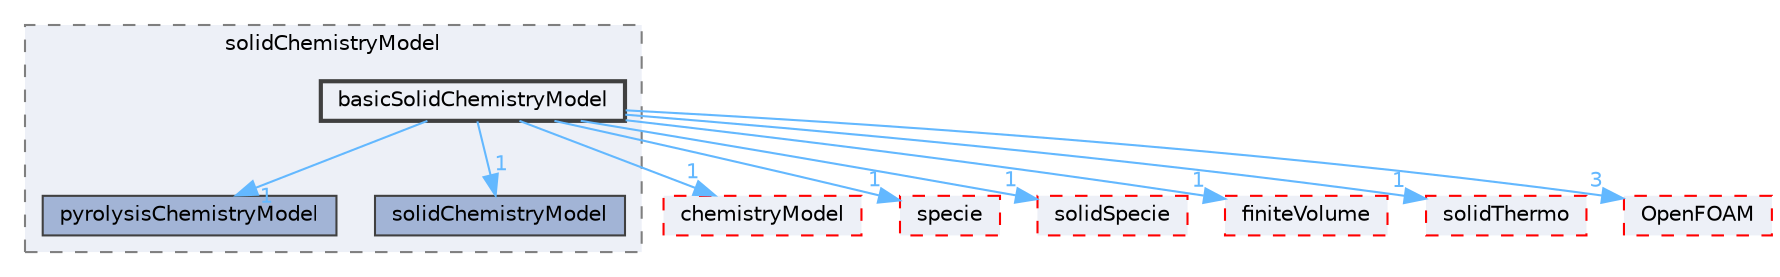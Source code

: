 digraph "src/thermophysicalModels/solidChemistryModel/basicSolidChemistryModel"
{
 // LATEX_PDF_SIZE
  bgcolor="transparent";
  edge [fontname=Helvetica,fontsize=10,labelfontname=Helvetica,labelfontsize=10];
  node [fontname=Helvetica,fontsize=10,shape=box,height=0.2,width=0.4];
  compound=true
  subgraph clusterdir_6622b42c5fca67ec351904da985070b7 {
    graph [ bgcolor="#edf0f7", pencolor="grey50", label="solidChemistryModel", fontname=Helvetica,fontsize=10 style="filled,dashed", URL="dir_6622b42c5fca67ec351904da985070b7.html",tooltip=""]
  dir_64ab56a90714865a0b6a94b64634b40b [label="pyrolysisChemistryModel", fillcolor="#a2b4d6", color="grey25", style="filled", URL="dir_64ab56a90714865a0b6a94b64634b40b.html",tooltip=""];
  dir_be72a3d27c1f07729830935c3335269d [label="solidChemistryModel", fillcolor="#a2b4d6", color="grey25", style="filled", URL="dir_be72a3d27c1f07729830935c3335269d.html",tooltip=""];
  dir_9589dc58a49d80df6201d35af4698b25 [label="basicSolidChemistryModel", fillcolor="#edf0f7", color="grey25", style="filled,bold", URL="dir_9589dc58a49d80df6201d35af4698b25.html",tooltip=""];
  }
  dir_1d2615a04667ebfe9c88383cd1b75f4e [label="chemistryModel", fillcolor="#edf0f7", color="red", style="filled,dashed", URL="dir_1d2615a04667ebfe9c88383cd1b75f4e.html",tooltip=""];
  dir_5c4bf53b114f4c9237cd4ef0431fc9bd [label="specie", fillcolor="#edf0f7", color="red", style="filled,dashed", URL="dir_5c4bf53b114f4c9237cd4ef0431fc9bd.html",tooltip=""];
  dir_640adc73b6f298758d016476c5bdb471 [label="solidSpecie", fillcolor="#edf0f7", color="red", style="filled,dashed", URL="dir_640adc73b6f298758d016476c5bdb471.html",tooltip=""];
  dir_9bd15774b555cf7259a6fa18f99fe99b [label="finiteVolume", fillcolor="#edf0f7", color="red", style="filled,dashed", URL="dir_9bd15774b555cf7259a6fa18f99fe99b.html",tooltip=""];
  dir_b0a4276768a9e3782bd6f894861ddaf3 [label="solidThermo", fillcolor="#edf0f7", color="red", style="filled,dashed", URL="dir_b0a4276768a9e3782bd6f894861ddaf3.html",tooltip=""];
  dir_c5473ff19b20e6ec4dfe5c310b3778a8 [label="OpenFOAM", fillcolor="#edf0f7", color="red", style="filled,dashed", URL="dir_c5473ff19b20e6ec4dfe5c310b3778a8.html",tooltip=""];
  dir_9589dc58a49d80df6201d35af4698b25->dir_1d2615a04667ebfe9c88383cd1b75f4e [headlabel="1", labeldistance=1.5 headhref="dir_000243_000469.html" href="dir_000243_000469.html" color="steelblue1" fontcolor="steelblue1"];
  dir_9589dc58a49d80df6201d35af4698b25->dir_5c4bf53b114f4c9237cd4ef0431fc9bd [headlabel="1", labeldistance=1.5 headhref="dir_000243_003683.html" href="dir_000243_003683.html" color="steelblue1" fontcolor="steelblue1"];
  dir_9589dc58a49d80df6201d35af4698b25->dir_640adc73b6f298758d016476c5bdb471 [headlabel="1", labeldistance=1.5 headhref="dir_000243_003642.html" href="dir_000243_003642.html" color="steelblue1" fontcolor="steelblue1"];
  dir_9589dc58a49d80df6201d35af4698b25->dir_64ab56a90714865a0b6a94b64634b40b [headlabel="1", labeldistance=1.5 headhref="dir_000243_003141.html" href="dir_000243_003141.html" color="steelblue1" fontcolor="steelblue1"];
  dir_9589dc58a49d80df6201d35af4698b25->dir_9bd15774b555cf7259a6fa18f99fe99b [headlabel="1", labeldistance=1.5 headhref="dir_000243_001387.html" href="dir_000243_001387.html" color="steelblue1" fontcolor="steelblue1"];
  dir_9589dc58a49d80df6201d35af4698b25->dir_b0a4276768a9e3782bd6f894861ddaf3 [headlabel="1", labeldistance=1.5 headhref="dir_000243_003643.html" href="dir_000243_003643.html" color="steelblue1" fontcolor="steelblue1"];
  dir_9589dc58a49d80df6201d35af4698b25->dir_be72a3d27c1f07729830935c3335269d [headlabel="1", labeldistance=1.5 headhref="dir_000243_003627.html" href="dir_000243_003627.html" color="steelblue1" fontcolor="steelblue1"];
  dir_9589dc58a49d80df6201d35af4698b25->dir_c5473ff19b20e6ec4dfe5c310b3778a8 [headlabel="3", labeldistance=1.5 headhref="dir_000243_002695.html" href="dir_000243_002695.html" color="steelblue1" fontcolor="steelblue1"];
}
